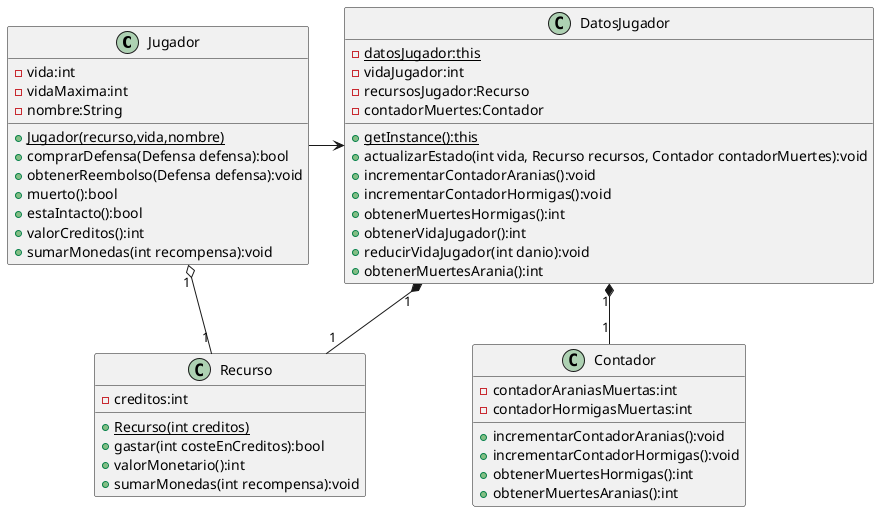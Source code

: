@startuml

class Jugador {
    -vida:int
    -vidaMaxima:int
    -nombre:String
    {static}+Jugador(recurso,vida,nombre)
    +comprarDefensa(Defensa defensa):bool
    +obtenerReembolso(Defensa defensa):void
    +muerto():bool
    +estaIntacto():bool
    +valorCreditos():int
    +sumarMonedas(int recompensa):void
}

class Recurso {
    -creditos:int
    {static}+Recurso(int creditos)
    +gastar(int costeEnCreditos):bool
    +valorMonetario():int
    +sumarMonedas(int recompensa):void

}

class DatosJugador {
    {static}-datosJugador:this
    -vidaJugador:int
    -recursosJugador:Recurso
    -contadorMuertes:Contador
    {static}+getInstance():this
    +actualizarEstado(int vida, Recurso recursos, Contador contadorMuertes):void
    +incrementarContadorAranias():void
    +incrementarContadorHormigas():void
    +obtenerMuertesHormigas():int
    +obtenerVidaJugador():int
    +reducirVidaJugador(int danio):void
    +obtenerMuertesArania():int
}

class Contador {
    -contadorAraniasMuertas:int
    -contadorHormigasMuertas:int
    +incrementarContadorAranias():void
    +incrementarContadorHormigas():void
    +obtenerMuertesHormigas():int
    +obtenerMuertesAranias():int
}

Jugador "1" o-- "1" Recurso
DatosJugador "1" *-- "1" Recurso
DatosJugador "1" *-- "1" Contador
Jugador -> DatosJugador

@enduml
